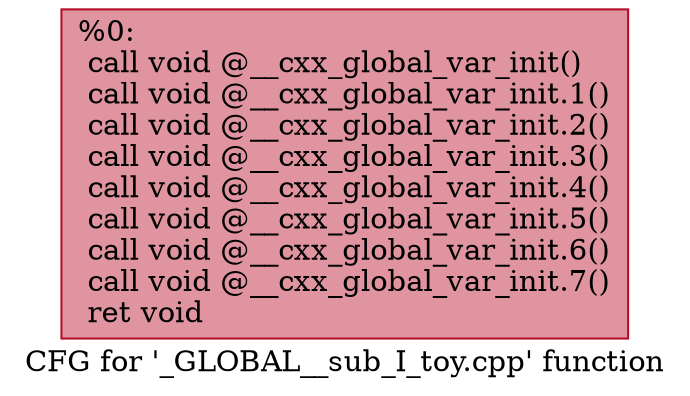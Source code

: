digraph "CFG for '_GLOBAL__sub_I_toy.cpp' function" {
	label="CFG for '_GLOBAL__sub_I_toy.cpp' function";

	Node0x1b8ff5c9810 [shape=record,color="#b70d28ff", style=filled, fillcolor="#b70d2870",label="{%0:\l  call void @__cxx_global_var_init()\l  call void @__cxx_global_var_init.1()\l  call void @__cxx_global_var_init.2()\l  call void @__cxx_global_var_init.3()\l  call void @__cxx_global_var_init.4()\l  call void @__cxx_global_var_init.5()\l  call void @__cxx_global_var_init.6()\l  call void @__cxx_global_var_init.7()\l  ret void\l}"];
}
